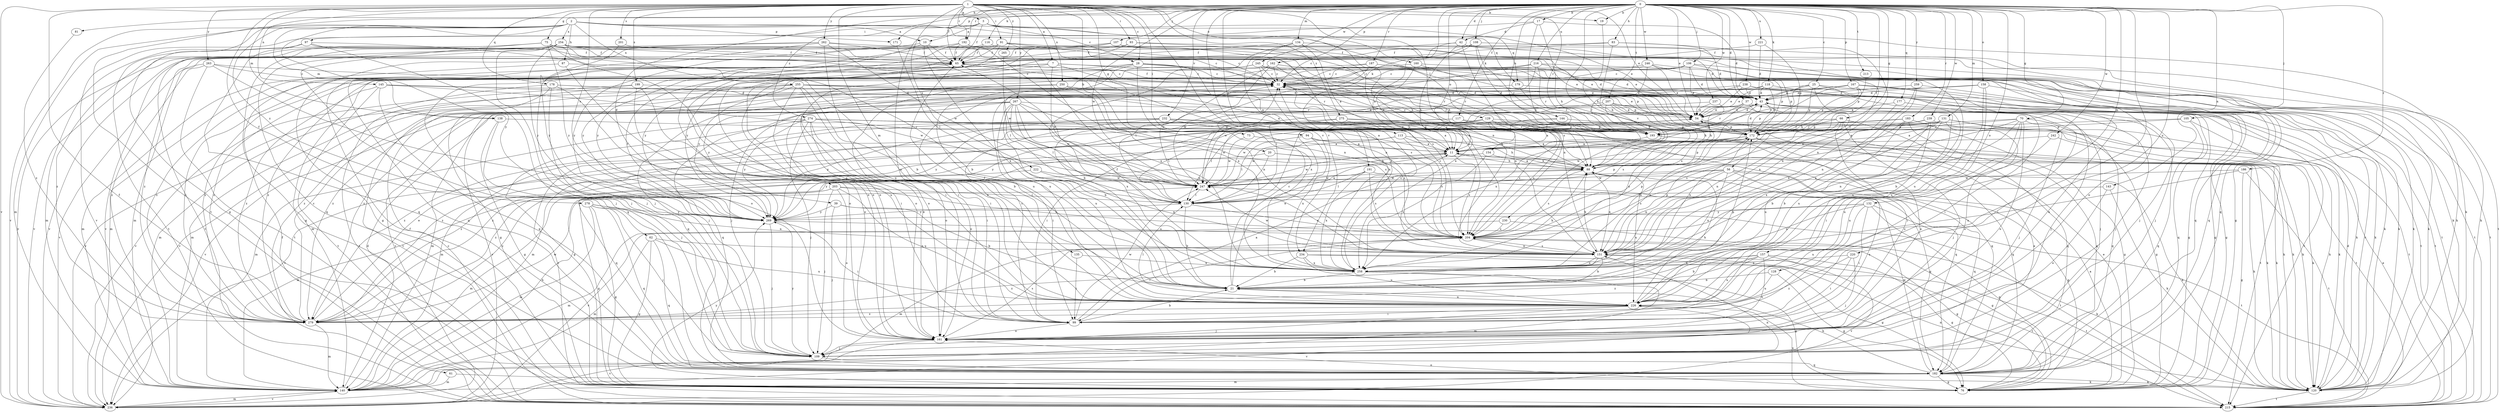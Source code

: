 strict digraph  {
0;
1;
2;
3;
7;
10;
11;
17;
19;
20;
21;
25;
28;
32;
37;
39;
42;
43;
54;
56;
61;
62;
65;
66;
70;
73;
75;
76;
81;
83;
87;
88;
91;
93;
94;
97;
99;
105;
106;
107;
108;
109;
113;
116;
117;
118;
120;
128;
129;
130;
131;
132;
134;
135;
138;
140;
143;
144;
145;
151;
154;
157;
158;
160;
161;
162;
167;
171;
172;
177;
178;
179;
182;
183;
186;
187;
191;
192;
193;
199;
201;
203;
204;
207;
213;
215;
216;
220;
221;
222;
226;
230;
232;
234;
236;
237;
238;
239;
242;
245;
246;
247;
250;
254;
255;
258;
259;
262;
263;
265;
267;
269;
274;
275;
278;
279;
0 -> 17  [label=b];
0 -> 19  [label=b];
0 -> 25  [label=c];
0 -> 37  [label=d];
0 -> 39  [label=d];
0 -> 42  [label=d];
0 -> 54  [label=e];
0 -> 56  [label=f];
0 -> 66  [label=g];
0 -> 70  [label=g];
0 -> 81  [label=h];
0 -> 83  [label=h];
0 -> 105  [label=j];
0 -> 106  [label=j];
0 -> 107  [label=j];
0 -> 108  [label=j];
0 -> 113  [label=k];
0 -> 116  [label=k];
0 -> 117  [label=k];
0 -> 118  [label=k];
0 -> 128  [label=l];
0 -> 131  [label=m];
0 -> 132  [label=m];
0 -> 134  [label=m];
0 -> 143  [label=n];
0 -> 144  [label=n];
0 -> 154  [label=o];
0 -> 157  [label=o];
0 -> 158  [label=o];
0 -> 162  [label=p];
0 -> 167  [label=p];
0 -> 171  [label=p];
0 -> 177  [label=q];
0 -> 183  [label=r];
0 -> 186  [label=r];
0 -> 187  [label=r];
0 -> 191  [label=r];
0 -> 192  [label=r];
0 -> 207  [label=t];
0 -> 213  [label=t];
0 -> 215  [label=t];
0 -> 216  [label=u];
0 -> 220  [label=u];
0 -> 221  [label=u];
0 -> 230  [label=v];
0 -> 232  [label=v];
0 -> 234  [label=v];
0 -> 237  [label=w];
0 -> 238  [label=w];
0 -> 239  [label=w];
0 -> 242  [label=w];
0 -> 245  [label=w];
0 -> 246  [label=w];
0 -> 247  [label=w];
0 -> 259  [label=y];
0 -> 274  [label=z];
1 -> 3  [label=a];
1 -> 7  [label=a];
1 -> 19  [label=b];
1 -> 20  [label=b];
1 -> 28  [label=c];
1 -> 54  [label=e];
1 -> 61  [label=f];
1 -> 62  [label=f];
1 -> 65  [label=f];
1 -> 73  [label=g];
1 -> 75  [label=g];
1 -> 91  [label=i];
1 -> 93  [label=i];
1 -> 94  [label=i];
1 -> 135  [label=m];
1 -> 138  [label=m];
1 -> 145  [label=n];
1 -> 151  [label=n];
1 -> 160  [label=o];
1 -> 178  [label=q];
1 -> 192  [label=r];
1 -> 193  [label=r];
1 -> 199  [label=s];
1 -> 201  [label=s];
1 -> 203  [label=s];
1 -> 222  [label=u];
1 -> 234  [label=v];
1 -> 236  [label=v];
1 -> 250  [label=x];
1 -> 262  [label=y];
1 -> 263  [label=y];
1 -> 265  [label=y];
1 -> 267  [label=y];
1 -> 275  [label=z];
2 -> 10  [label=a];
2 -> 76  [label=g];
2 -> 87  [label=h];
2 -> 120  [label=k];
2 -> 129  [label=l];
2 -> 138  [label=m];
2 -> 140  [label=m];
2 -> 171  [label=p];
2 -> 179  [label=q];
2 -> 236  [label=v];
2 -> 254  [label=x];
2 -> 255  [label=x];
2 -> 269  [label=y];
2 -> 278  [label=z];
3 -> 10  [label=a];
3 -> 28  [label=c];
3 -> 54  [label=e];
3 -> 65  [label=f];
3 -> 97  [label=i];
3 -> 179  [label=q];
3 -> 204  [label=s];
3 -> 226  [label=u];
7 -> 32  [label=c];
7 -> 99  [label=i];
7 -> 182  [label=q];
7 -> 193  [label=r];
7 -> 204  [label=s];
7 -> 247  [label=w];
7 -> 279  [label=z];
10 -> 65  [label=f];
10 -> 151  [label=n];
10 -> 161  [label=o];
10 -> 258  [label=x];
10 -> 269  [label=y];
11 -> 88  [label=h];
11 -> 204  [label=s];
11 -> 247  [label=w];
11 -> 279  [label=z];
17 -> 42  [label=d];
17 -> 43  [label=d];
17 -> 88  [label=h];
17 -> 204  [label=s];
17 -> 236  [label=v];
19 -> 88  [label=h];
20 -> 88  [label=h];
20 -> 120  [label=k];
20 -> 130  [label=l];
20 -> 182  [label=q];
21 -> 32  [label=c];
21 -> 54  [label=e];
21 -> 65  [label=f];
21 -> 172  [label=p];
21 -> 226  [label=u];
25 -> 43  [label=d];
25 -> 109  [label=j];
25 -> 151  [label=n];
25 -> 172  [label=p];
25 -> 193  [label=r];
25 -> 226  [label=u];
25 -> 247  [label=w];
28 -> 11  [label=a];
28 -> 32  [label=c];
28 -> 120  [label=k];
28 -> 130  [label=l];
28 -> 161  [label=o];
28 -> 172  [label=p];
28 -> 226  [label=u];
28 -> 258  [label=x];
32 -> 43  [label=d];
32 -> 54  [label=e];
32 -> 65  [label=f];
32 -> 109  [label=j];
32 -> 193  [label=r];
32 -> 215  [label=t];
32 -> 236  [label=v];
32 -> 269  [label=y];
37 -> 11  [label=a];
37 -> 54  [label=e];
37 -> 99  [label=i];
37 -> 182  [label=q];
37 -> 193  [label=r];
39 -> 21  [label=b];
39 -> 109  [label=j];
39 -> 215  [label=t];
39 -> 269  [label=y];
42 -> 65  [label=f];
42 -> 151  [label=n];
42 -> 161  [label=o];
42 -> 182  [label=q];
42 -> 258  [label=x];
42 -> 269  [label=y];
43 -> 54  [label=e];
43 -> 109  [label=j];
43 -> 172  [label=p];
43 -> 215  [label=t];
43 -> 226  [label=u];
43 -> 258  [label=x];
54 -> 43  [label=d];
54 -> 140  [label=m];
54 -> 172  [label=p];
56 -> 76  [label=g];
56 -> 120  [label=k];
56 -> 151  [label=n];
56 -> 161  [label=o];
56 -> 204  [label=s];
56 -> 247  [label=w];
56 -> 258  [label=x];
56 -> 279  [label=z];
61 -> 120  [label=k];
61 -> 140  [label=m];
62 -> 76  [label=g];
62 -> 140  [label=m];
62 -> 151  [label=n];
62 -> 182  [label=q];
62 -> 226  [label=u];
65 -> 32  [label=c];
65 -> 99  [label=i];
65 -> 140  [label=m];
65 -> 193  [label=r];
66 -> 109  [label=j];
66 -> 130  [label=l];
66 -> 151  [label=n];
66 -> 161  [label=o];
66 -> 172  [label=p];
66 -> 182  [label=q];
66 -> 247  [label=w];
66 -> 258  [label=x];
70 -> 99  [label=i];
70 -> 109  [label=j];
70 -> 130  [label=l];
70 -> 151  [label=n];
70 -> 161  [label=o];
70 -> 182  [label=q];
70 -> 193  [label=r];
70 -> 204  [label=s];
70 -> 226  [label=u];
73 -> 11  [label=a];
73 -> 247  [label=w];
75 -> 21  [label=b];
75 -> 54  [label=e];
75 -> 65  [label=f];
75 -> 140  [label=m];
75 -> 182  [label=q];
75 -> 226  [label=u];
75 -> 269  [label=y];
75 -> 279  [label=z];
76 -> 11  [label=a];
76 -> 54  [label=e];
76 -> 65  [label=f];
76 -> 161  [label=o];
76 -> 226  [label=u];
76 -> 269  [label=y];
81 -> 279  [label=z];
83 -> 43  [label=d];
83 -> 65  [label=f];
83 -> 88  [label=h];
83 -> 140  [label=m];
83 -> 151  [label=n];
87 -> 32  [label=c];
87 -> 140  [label=m];
87 -> 161  [label=o];
88 -> 11  [label=a];
88 -> 32  [label=c];
88 -> 151  [label=n];
88 -> 172  [label=p];
88 -> 182  [label=q];
88 -> 204  [label=s];
88 -> 226  [label=u];
88 -> 247  [label=w];
91 -> 32  [label=c];
91 -> 54  [label=e];
91 -> 65  [label=f];
91 -> 161  [label=o];
91 -> 204  [label=s];
91 -> 236  [label=v];
91 -> 258  [label=x];
91 -> 269  [label=y];
93 -> 65  [label=f];
93 -> 109  [label=j];
93 -> 120  [label=k];
93 -> 193  [label=r];
94 -> 11  [label=a];
94 -> 120  [label=k];
94 -> 130  [label=l];
94 -> 258  [label=x];
97 -> 21  [label=b];
97 -> 65  [label=f];
97 -> 109  [label=j];
97 -> 182  [label=q];
97 -> 215  [label=t];
99 -> 11  [label=a];
99 -> 21  [label=b];
99 -> 32  [label=c];
99 -> 161  [label=o];
99 -> 247  [label=w];
105 -> 172  [label=p];
105 -> 182  [label=q];
105 -> 215  [label=t];
105 -> 236  [label=v];
106 -> 32  [label=c];
106 -> 43  [label=d];
106 -> 54  [label=e];
106 -> 120  [label=k];
106 -> 226  [label=u];
106 -> 269  [label=y];
106 -> 279  [label=z];
107 -> 65  [label=f];
107 -> 88  [label=h];
107 -> 215  [label=t];
107 -> 269  [label=y];
107 -> 279  [label=z];
108 -> 11  [label=a];
108 -> 32  [label=c];
108 -> 65  [label=f];
108 -> 88  [label=h];
108 -> 120  [label=k];
108 -> 193  [label=r];
109 -> 182  [label=q];
109 -> 269  [label=y];
113 -> 11  [label=a];
113 -> 88  [label=h];
113 -> 204  [label=s];
113 -> 247  [label=w];
113 -> 279  [label=z];
116 -> 32  [label=c];
116 -> 65  [label=f];
116 -> 236  [label=v];
117 -> 140  [label=m];
117 -> 161  [label=o];
117 -> 172  [label=p];
117 -> 269  [label=y];
118 -> 43  [label=d];
118 -> 54  [label=e];
118 -> 109  [label=j];
118 -> 172  [label=p];
118 -> 279  [label=z];
120 -> 32  [label=c];
120 -> 43  [label=d];
120 -> 151  [label=n];
120 -> 215  [label=t];
128 -> 21  [label=b];
128 -> 76  [label=g];
128 -> 226  [label=u];
129 -> 11  [label=a];
129 -> 120  [label=k];
129 -> 172  [label=p];
129 -> 193  [label=r];
129 -> 204  [label=s];
129 -> 215  [label=t];
129 -> 269  [label=y];
130 -> 11  [label=a];
130 -> 21  [label=b];
130 -> 172  [label=p];
130 -> 204  [label=s];
130 -> 269  [label=y];
131 -> 11  [label=a];
131 -> 21  [label=b];
131 -> 76  [label=g];
131 -> 120  [label=k];
131 -> 161  [label=o];
131 -> 172  [label=p];
131 -> 193  [label=r];
131 -> 258  [label=x];
131 -> 279  [label=z];
132 -> 76  [label=g];
132 -> 99  [label=i];
132 -> 151  [label=n];
132 -> 215  [label=t];
132 -> 226  [label=u];
132 -> 236  [label=v];
132 -> 269  [label=y];
134 -> 11  [label=a];
134 -> 65  [label=f];
134 -> 76  [label=g];
134 -> 130  [label=l];
134 -> 204  [label=s];
134 -> 258  [label=x];
135 -> 99  [label=i];
135 -> 258  [label=x];
138 -> 76  [label=g];
138 -> 109  [label=j];
138 -> 193  [label=r];
140 -> 43  [label=d];
140 -> 88  [label=h];
140 -> 151  [label=n];
140 -> 236  [label=v];
143 -> 120  [label=k];
143 -> 130  [label=l];
143 -> 161  [label=o];
144 -> 130  [label=l];
144 -> 172  [label=p];
144 -> 204  [label=s];
145 -> 43  [label=d];
145 -> 120  [label=k];
145 -> 182  [label=q];
145 -> 215  [label=t];
145 -> 247  [label=w];
145 -> 279  [label=z];
151 -> 21  [label=b];
151 -> 88  [label=h];
151 -> 172  [label=p];
151 -> 204  [label=s];
151 -> 215  [label=t];
151 -> 247  [label=w];
151 -> 258  [label=x];
151 -> 279  [label=z];
154 -> 88  [label=h];
154 -> 258  [label=x];
154 -> 269  [label=y];
157 -> 21  [label=b];
157 -> 76  [label=g];
157 -> 161  [label=o];
157 -> 226  [label=u];
157 -> 236  [label=v];
157 -> 258  [label=x];
157 -> 279  [label=z];
158 -> 21  [label=b];
158 -> 43  [label=d];
158 -> 215  [label=t];
158 -> 226  [label=u];
158 -> 279  [label=z];
160 -> 11  [label=a];
160 -> 32  [label=c];
160 -> 54  [label=e];
160 -> 120  [label=k];
161 -> 109  [label=j];
161 -> 204  [label=s];
161 -> 236  [label=v];
162 -> 21  [label=b];
162 -> 32  [label=c];
162 -> 130  [label=l];
162 -> 151  [label=n];
162 -> 182  [label=q];
162 -> 215  [label=t];
162 -> 279  [label=z];
167 -> 43  [label=d];
167 -> 76  [label=g];
167 -> 88  [label=h];
167 -> 120  [label=k];
167 -> 130  [label=l];
167 -> 161  [label=o];
167 -> 172  [label=p];
167 -> 204  [label=s];
171 -> 130  [label=l];
172 -> 11  [label=a];
172 -> 43  [label=d];
172 -> 120  [label=k];
172 -> 151  [label=n];
172 -> 182  [label=q];
172 -> 247  [label=w];
177 -> 54  [label=e];
177 -> 109  [label=j];
177 -> 151  [label=n];
178 -> 11  [label=a];
178 -> 43  [label=d];
178 -> 140  [label=m];
178 -> 182  [label=q];
178 -> 215  [label=t];
178 -> 226  [label=u];
179 -> 43  [label=d];
179 -> 109  [label=j];
179 -> 193  [label=r];
182 -> 21  [label=b];
182 -> 54  [label=e];
182 -> 76  [label=g];
182 -> 120  [label=k];
182 -> 140  [label=m];
182 -> 247  [label=w];
183 -> 76  [label=g];
183 -> 182  [label=q];
183 -> 193  [label=r];
183 -> 226  [label=u];
183 -> 258  [label=x];
183 -> 279  [label=z];
186 -> 76  [label=g];
186 -> 215  [label=t];
186 -> 247  [label=w];
186 -> 258  [label=x];
187 -> 32  [label=c];
187 -> 140  [label=m];
187 -> 172  [label=p];
187 -> 215  [label=t];
187 -> 247  [label=w];
191 -> 130  [label=l];
191 -> 182  [label=q];
191 -> 204  [label=s];
191 -> 247  [label=w];
191 -> 258  [label=x];
192 -> 65  [label=f];
192 -> 88  [label=h];
192 -> 161  [label=o];
192 -> 258  [label=x];
192 -> 269  [label=y];
193 -> 11  [label=a];
193 -> 32  [label=c];
193 -> 182  [label=q];
199 -> 43  [label=d];
199 -> 99  [label=i];
199 -> 161  [label=o];
199 -> 215  [label=t];
199 -> 236  [label=v];
201 -> 65  [label=f];
201 -> 269  [label=y];
203 -> 76  [label=g];
203 -> 109  [label=j];
203 -> 130  [label=l];
203 -> 140  [label=m];
203 -> 161  [label=o];
203 -> 204  [label=s];
203 -> 226  [label=u];
204 -> 32  [label=c];
204 -> 76  [label=g];
204 -> 99  [label=i];
204 -> 120  [label=k];
204 -> 140  [label=m];
204 -> 151  [label=n];
204 -> 172  [label=p];
207 -> 11  [label=a];
207 -> 54  [label=e];
207 -> 88  [label=h];
207 -> 99  [label=i];
207 -> 109  [label=j];
207 -> 204  [label=s];
207 -> 236  [label=v];
207 -> 258  [label=x];
213 -> 172  [label=p];
215 -> 32  [label=c];
215 -> 54  [label=e];
215 -> 65  [label=f];
216 -> 32  [label=c];
216 -> 43  [label=d];
216 -> 193  [label=r];
216 -> 215  [label=t];
216 -> 226  [label=u];
216 -> 247  [label=w];
220 -> 99  [label=i];
220 -> 109  [label=j];
220 -> 258  [label=x];
220 -> 279  [label=z];
221 -> 43  [label=d];
221 -> 65  [label=f];
221 -> 172  [label=p];
222 -> 140  [label=m];
222 -> 151  [label=n];
222 -> 247  [label=w];
226 -> 88  [label=h];
226 -> 99  [label=i];
226 -> 109  [label=j];
226 -> 130  [label=l];
226 -> 236  [label=v];
226 -> 279  [label=z];
230 -> 76  [label=g];
230 -> 140  [label=m];
230 -> 204  [label=s];
232 -> 99  [label=i];
232 -> 172  [label=p];
232 -> 204  [label=s];
232 -> 215  [label=t];
232 -> 269  [label=y];
232 -> 279  [label=z];
234 -> 21  [label=b];
234 -> 76  [label=g];
234 -> 215  [label=t];
234 -> 226  [label=u];
234 -> 258  [label=x];
236 -> 140  [label=m];
237 -> 54  [label=e];
237 -> 88  [label=h];
237 -> 140  [label=m];
238 -> 43  [label=d];
238 -> 54  [label=e];
238 -> 76  [label=g];
238 -> 193  [label=r];
238 -> 215  [label=t];
238 -> 236  [label=v];
239 -> 11  [label=a];
239 -> 21  [label=b];
239 -> 99  [label=i];
239 -> 120  [label=k];
239 -> 193  [label=r];
242 -> 11  [label=a];
242 -> 120  [label=k];
242 -> 226  [label=u];
245 -> 32  [label=c];
245 -> 120  [label=k];
245 -> 161  [label=o];
245 -> 182  [label=q];
245 -> 193  [label=r];
245 -> 258  [label=x];
245 -> 279  [label=z];
246 -> 32  [label=c];
246 -> 54  [label=e];
246 -> 151  [label=n];
246 -> 172  [label=p];
246 -> 247  [label=w];
246 -> 279  [label=z];
247 -> 130  [label=l];
250 -> 43  [label=d];
250 -> 99  [label=i];
250 -> 140  [label=m];
250 -> 151  [label=n];
254 -> 43  [label=d];
254 -> 54  [label=e];
254 -> 65  [label=f];
254 -> 76  [label=g];
254 -> 109  [label=j];
254 -> 120  [label=k];
254 -> 151  [label=n];
254 -> 182  [label=q];
254 -> 215  [label=t];
254 -> 236  [label=v];
254 -> 269  [label=y];
255 -> 21  [label=b];
255 -> 43  [label=d];
255 -> 76  [label=g];
255 -> 161  [label=o];
255 -> 172  [label=p];
255 -> 193  [label=r];
255 -> 226  [label=u];
255 -> 236  [label=v];
255 -> 279  [label=z];
258 -> 21  [label=b];
258 -> 32  [label=c];
258 -> 65  [label=f];
258 -> 76  [label=g];
258 -> 88  [label=h];
258 -> 140  [label=m];
259 -> 43  [label=d];
259 -> 76  [label=g];
259 -> 151  [label=n];
259 -> 258  [label=x];
262 -> 65  [label=f];
262 -> 76  [label=g];
262 -> 88  [label=h];
262 -> 109  [label=j];
262 -> 226  [label=u];
262 -> 236  [label=v];
262 -> 247  [label=w];
263 -> 32  [label=c];
263 -> 43  [label=d];
263 -> 161  [label=o];
263 -> 215  [label=t];
263 -> 236  [label=v];
263 -> 279  [label=z];
265 -> 247  [label=w];
267 -> 21  [label=b];
267 -> 54  [label=e];
267 -> 130  [label=l];
267 -> 151  [label=n];
267 -> 161  [label=o];
267 -> 182  [label=q];
267 -> 204  [label=s];
267 -> 226  [label=u];
267 -> 236  [label=v];
267 -> 247  [label=w];
267 -> 258  [label=x];
269 -> 65  [label=f];
269 -> 99  [label=i];
269 -> 109  [label=j];
269 -> 204  [label=s];
274 -> 11  [label=a];
274 -> 76  [label=g];
274 -> 88  [label=h];
274 -> 99  [label=i];
274 -> 109  [label=j];
274 -> 120  [label=k];
274 -> 140  [label=m];
274 -> 161  [label=o];
274 -> 182  [label=q];
274 -> 193  [label=r];
274 -> 269  [label=y];
275 -> 11  [label=a];
275 -> 99  [label=i];
275 -> 120  [label=k];
275 -> 172  [label=p];
275 -> 247  [label=w];
278 -> 76  [label=g];
278 -> 109  [label=j];
278 -> 140  [label=m];
278 -> 151  [label=n];
278 -> 182  [label=q];
278 -> 269  [label=y];
279 -> 32  [label=c];
279 -> 54  [label=e];
279 -> 140  [label=m];
279 -> 247  [label=w];
}
